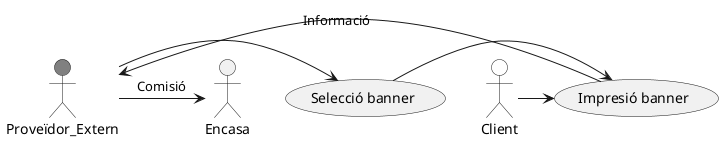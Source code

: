 @startuml

actor Client #white
actor Proveïdor_Extern #grey
actor Encasa 

Proveïdor_Extern -> (Selecció banner)
(Selecció banner) -> (Impresió banner)
Client -> (Impresió banner) 
(Impresió banner) -> Proveïdor_Extern: Informació
Proveïdor_Extern -> Encasa: Comisió

@enduml

